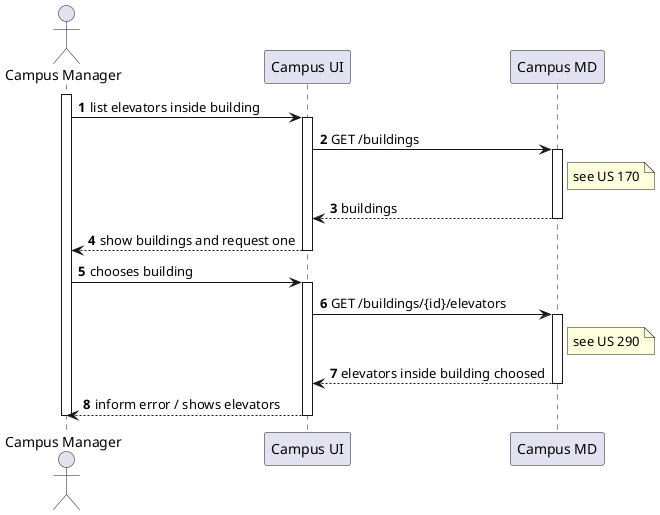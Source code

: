 @startuml
autonumber

actor "Campus Manager" as usr

participant "Campus UI" as ui
participant "Campus MD" as md

activate usr
    usr -> ui : list elevators inside building
    activate ui
        ui -> md : GET /buildings
        activate md
            note right of md : see US 170
            md --> ui : buildings
        deactivate md

        ui --> usr : show buildings and request one
    deactivate ui

    usr -> ui : chooses building
    activate ui
        ui -> md : GET /buildings/{id}/elevators
        activate md
            note right of md : see US 290
            md --> ui : elevators inside building choosed
        deactivate md

        ui --> usr : inform error / shows elevators
    deactivate ui
deactivate usr

@enduml
